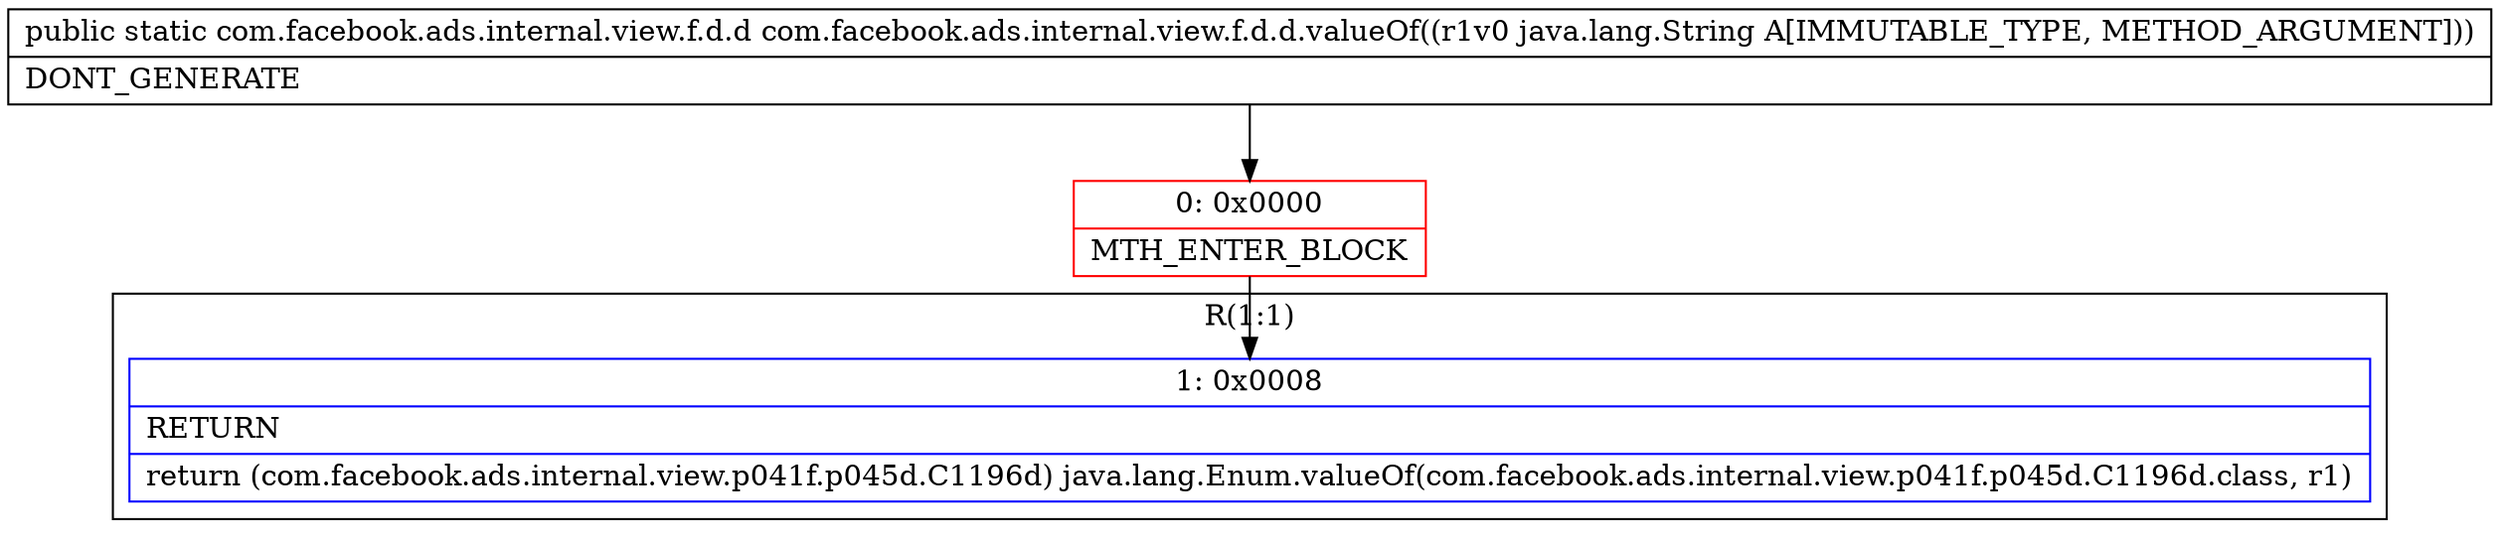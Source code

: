 digraph "CFG forcom.facebook.ads.internal.view.f.d.d.valueOf(Ljava\/lang\/String;)Lcom\/facebook\/ads\/internal\/view\/f\/d\/d;" {
subgraph cluster_Region_1585365990 {
label = "R(1:1)";
node [shape=record,color=blue];
Node_1 [shape=record,label="{1\:\ 0x0008|RETURN\l|return (com.facebook.ads.internal.view.p041f.p045d.C1196d) java.lang.Enum.valueOf(com.facebook.ads.internal.view.p041f.p045d.C1196d.class, r1)\l}"];
}
Node_0 [shape=record,color=red,label="{0\:\ 0x0000|MTH_ENTER_BLOCK\l}"];
MethodNode[shape=record,label="{public static com.facebook.ads.internal.view.f.d.d com.facebook.ads.internal.view.f.d.d.valueOf((r1v0 java.lang.String A[IMMUTABLE_TYPE, METHOD_ARGUMENT]))  | DONT_GENERATE\l}"];
MethodNode -> Node_0;
Node_0 -> Node_1;
}

